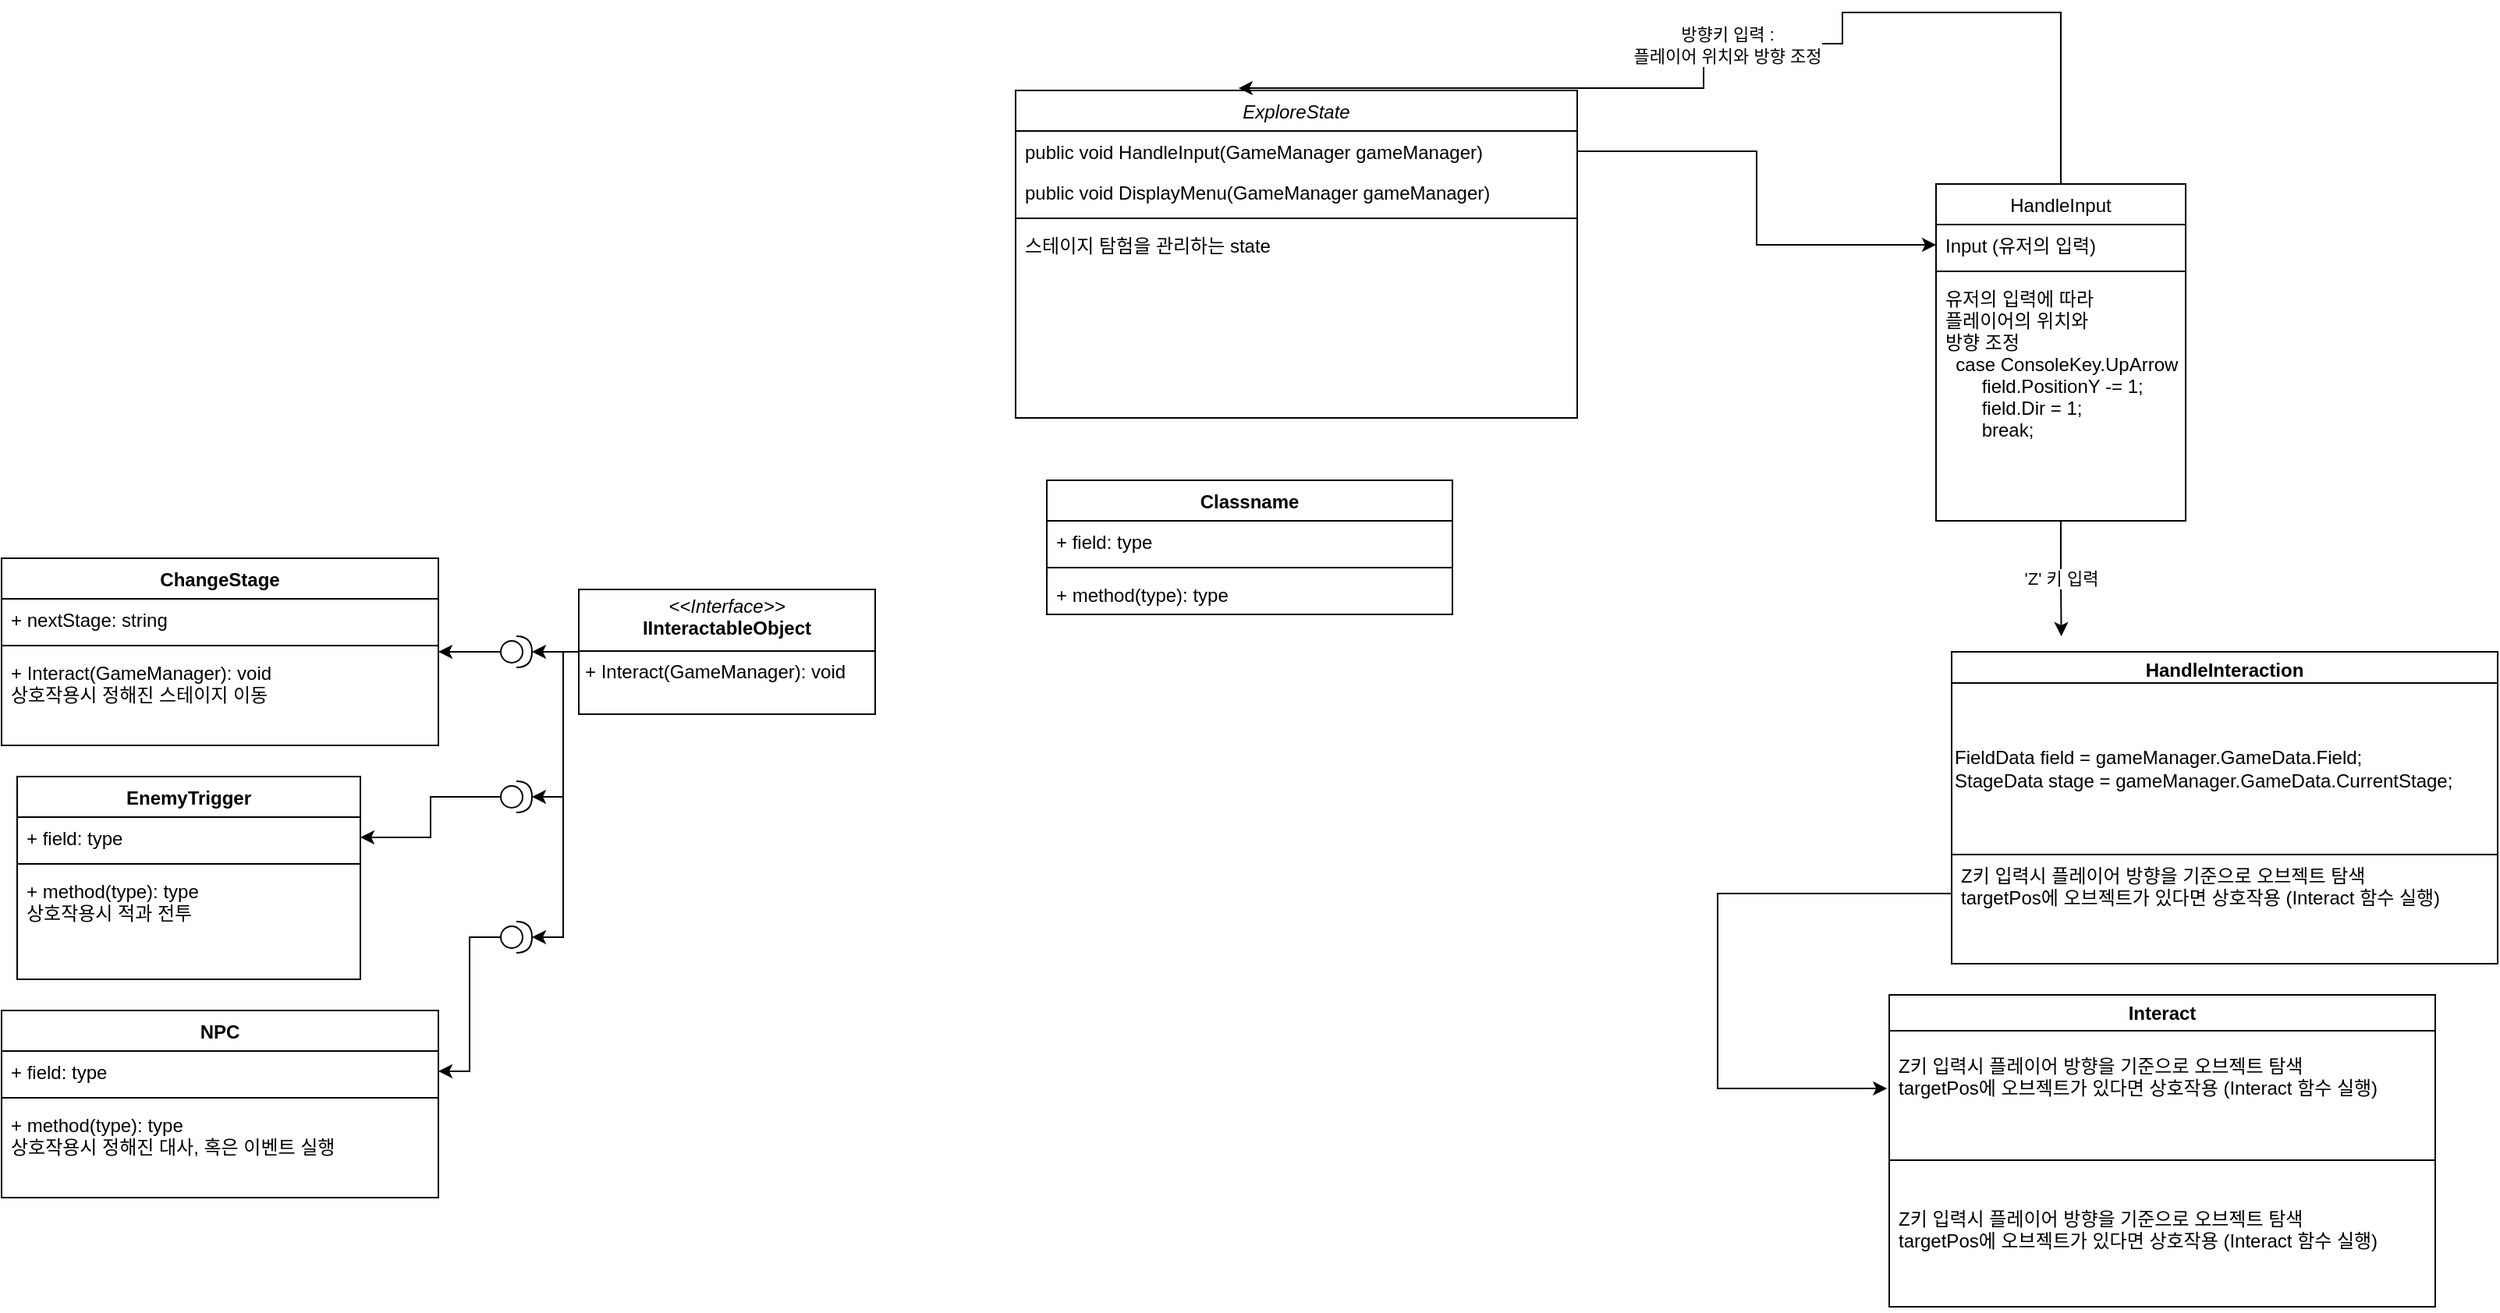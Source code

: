 <mxfile version="26.0.11">
  <diagram id="C5RBs43oDa-KdzZeNtuy" name="Page-1">
    <mxGraphModel dx="1434" dy="746" grid="1" gridSize="10" guides="1" tooltips="1" connect="1" arrows="1" fold="1" page="1" pageScale="1" pageWidth="2200" pageHeight="1000" math="0" shadow="0">
      <root>
        <mxCell id="WIyWlLk6GJQsqaUBKTNV-0" />
        <mxCell id="WIyWlLk6GJQsqaUBKTNV-1" parent="WIyWlLk6GJQsqaUBKTNV-0" />
        <mxCell id="zkfFHV4jXpPFQw0GAbJ--0" value="ExploreState" style="swimlane;fontStyle=2;align=center;verticalAlign=top;childLayout=stackLayout;horizontal=1;startSize=26;horizontalStack=0;resizeParent=1;resizeLast=0;collapsible=1;marginBottom=0;rounded=0;shadow=0;strokeWidth=1;" parent="WIyWlLk6GJQsqaUBKTNV-1" vertex="1">
          <mxGeometry x="720" y="110" width="360" height="210" as="geometry">
            <mxRectangle x="230" y="140" width="160" height="26" as="alternateBounds" />
          </mxGeometry>
        </mxCell>
        <mxCell id="zkfFHV4jXpPFQw0GAbJ--1" value="public void HandleInput(GameManager gameManager)" style="text;align=left;verticalAlign=top;spacingLeft=4;spacingRight=4;overflow=hidden;rotatable=0;points=[[0,0.5],[1,0.5]];portConstraint=eastwest;" parent="zkfFHV4jXpPFQw0GAbJ--0" vertex="1">
          <mxGeometry y="26" width="360" height="26" as="geometry" />
        </mxCell>
        <mxCell id="zkfFHV4jXpPFQw0GAbJ--2" value="public void DisplayMenu(GameManager gameManager)" style="text;align=left;verticalAlign=top;spacingLeft=4;spacingRight=4;overflow=hidden;rotatable=0;points=[[0,0.5],[1,0.5]];portConstraint=eastwest;rounded=0;shadow=0;html=0;" parent="zkfFHV4jXpPFQw0GAbJ--0" vertex="1">
          <mxGeometry y="52" width="360" height="26" as="geometry" />
        </mxCell>
        <mxCell id="zkfFHV4jXpPFQw0GAbJ--4" value="" style="line;html=1;strokeWidth=1;align=left;verticalAlign=middle;spacingTop=-1;spacingLeft=3;spacingRight=3;rotatable=0;labelPosition=right;points=[];portConstraint=eastwest;" parent="zkfFHV4jXpPFQw0GAbJ--0" vertex="1">
          <mxGeometry y="78" width="360" height="8" as="geometry" />
        </mxCell>
        <mxCell id="zkfFHV4jXpPFQw0GAbJ--5" value="스테이지 탐험을 관리하는 state" style="text;align=left;verticalAlign=top;spacingLeft=4;spacingRight=4;overflow=hidden;rotatable=0;points=[[0,0.5],[1,0.5]];portConstraint=eastwest;" parent="zkfFHV4jXpPFQw0GAbJ--0" vertex="1">
          <mxGeometry y="86" width="360" height="34" as="geometry" />
        </mxCell>
        <mxCell id="BtoaSFvhS7z0uUAKoil9-7" style="edgeStyle=orthogonalEdgeStyle;rounded=0;orthogonalLoop=1;jettySize=auto;html=1;entryX=0.397;entryY=-0.007;entryDx=0;entryDy=0;entryPerimeter=0;" edge="1" parent="WIyWlLk6GJQsqaUBKTNV-1" source="zkfFHV4jXpPFQw0GAbJ--17" target="zkfFHV4jXpPFQw0GAbJ--0">
          <mxGeometry relative="1" as="geometry">
            <mxPoint x="410" y="70" as="targetPoint" />
            <Array as="points">
              <mxPoint x="1390" y="60" />
              <mxPoint x="1250" y="60" />
              <mxPoint x="1250" y="80" />
              <mxPoint x="1161" y="80" />
            </Array>
          </mxGeometry>
        </mxCell>
        <mxCell id="BtoaSFvhS7z0uUAKoil9-8" value="방향키 입력 :&lt;br&gt;플레이어 위치와 방향 조정" style="edgeLabel;html=1;align=center;verticalAlign=middle;resizable=0;points=[];" vertex="1" connectable="0" parent="BtoaSFvhS7z0uUAKoil9-7">
          <mxGeometry x="0.005" y="1" relative="1" as="geometry">
            <mxPoint as="offset" />
          </mxGeometry>
        </mxCell>
        <mxCell id="BtoaSFvhS7z0uUAKoil9-9" style="edgeStyle=orthogonalEdgeStyle;rounded=0;orthogonalLoop=1;jettySize=auto;html=1;exitX=0.5;exitY=1;exitDx=0;exitDy=0;" edge="1" parent="WIyWlLk6GJQsqaUBKTNV-1" source="zkfFHV4jXpPFQw0GAbJ--17">
          <mxGeometry relative="1" as="geometry">
            <mxPoint x="1390.31" y="460" as="targetPoint" />
          </mxGeometry>
        </mxCell>
        <mxCell id="BtoaSFvhS7z0uUAKoil9-60" value="&#39;Z&#39; 키 입력" style="edgeLabel;html=1;align=center;verticalAlign=middle;resizable=0;points=[];" vertex="1" connectable="0" parent="BtoaSFvhS7z0uUAKoil9-9">
          <mxGeometry x="-0.016" relative="1" as="geometry">
            <mxPoint as="offset" />
          </mxGeometry>
        </mxCell>
        <mxCell id="zkfFHV4jXpPFQw0GAbJ--17" value="HandleInput" style="swimlane;fontStyle=0;align=center;verticalAlign=top;childLayout=stackLayout;horizontal=1;startSize=26;horizontalStack=0;resizeParent=1;resizeLast=0;collapsible=1;marginBottom=0;rounded=0;shadow=0;strokeWidth=1;" parent="WIyWlLk6GJQsqaUBKTNV-1" vertex="1">
          <mxGeometry x="1310" y="170" width="160" height="216" as="geometry">
            <mxRectangle x="550" y="140" width="160" height="26" as="alternateBounds" />
          </mxGeometry>
        </mxCell>
        <mxCell id="zkfFHV4jXpPFQw0GAbJ--18" value="Input (유저의 입력)" style="text;align=left;verticalAlign=top;spacingLeft=4;spacingRight=4;overflow=hidden;rotatable=0;points=[[0,0.5],[1,0.5]];portConstraint=eastwest;" parent="zkfFHV4jXpPFQw0GAbJ--17" vertex="1">
          <mxGeometry y="26" width="160" height="26" as="geometry" />
        </mxCell>
        <mxCell id="zkfFHV4jXpPFQw0GAbJ--23" value="" style="line;html=1;strokeWidth=1;align=left;verticalAlign=middle;spacingTop=-1;spacingLeft=3;spacingRight=3;rotatable=0;labelPosition=right;points=[];portConstraint=eastwest;" parent="zkfFHV4jXpPFQw0GAbJ--17" vertex="1">
          <mxGeometry y="52" width="160" height="8" as="geometry" />
        </mxCell>
        <mxCell id="zkfFHV4jXpPFQw0GAbJ--24" value="유저의 입력에 따라&#xa;플레이어의 위치와&#xa;방향 조정&#xa;  case ConsoleKey.UpArrow:&#xa;       field.PositionY -= 1;&#xa;       field.Dir = 1;&#xa;       break;" style="text;align=left;verticalAlign=top;spacingLeft=4;spacingRight=4;overflow=hidden;rotatable=0;points=[[0,0.5],[1,0.5]];portConstraint=eastwest;" parent="zkfFHV4jXpPFQw0GAbJ--17" vertex="1">
          <mxGeometry y="60" width="160" height="100" as="geometry" />
        </mxCell>
        <mxCell id="BtoaSFvhS7z0uUAKoil9-4" style="edgeStyle=orthogonalEdgeStyle;rounded=0;orthogonalLoop=1;jettySize=auto;html=1;entryX=0;entryY=0.5;entryDx=0;entryDy=0;" edge="1" parent="WIyWlLk6GJQsqaUBKTNV-1" source="zkfFHV4jXpPFQw0GAbJ--1" target="zkfFHV4jXpPFQw0GAbJ--18">
          <mxGeometry relative="1" as="geometry">
            <mxPoint x="1170" y="209" as="sourcePoint" />
          </mxGeometry>
        </mxCell>
        <mxCell id="BtoaSFvhS7z0uUAKoil9-10" value="HandleInteraction" style="swimlane;whiteSpace=wrap;html=1;" vertex="1" parent="WIyWlLk6GJQsqaUBKTNV-1">
          <mxGeometry x="1320" y="470" width="350" height="200" as="geometry">
            <mxRectangle x="730" y="470" width="50" height="40" as="alternateBounds" />
          </mxGeometry>
        </mxCell>
        <mxCell id="BtoaSFvhS7z0uUAKoil9-13" value="&lt;div&gt;&lt;span style=&quot;background-color: transparent; color: light-dark(rgb(0, 0, 0), rgb(255, 255, 255));&quot;&gt;FieldData field = gameManager.GameData.Field;&lt;/span&gt;&lt;/div&gt;&lt;div style=&quot;&quot;&gt;StageData stage = gameManager.GameData.CurrentStage;&lt;/div&gt;" style="whiteSpace=wrap;html=1;align=left;" vertex="1" parent="BtoaSFvhS7z0uUAKoil9-10">
          <mxGeometry y="20" width="350" height="110" as="geometry" />
        </mxCell>
        <mxCell id="BtoaSFvhS7z0uUAKoil9-21" value="Z키 입력시 플레이어 방향을 기준으로 오브젝트 탐색&#xa;targetPos에 오브젝트가 있다면 상호작용 (Interact 함수 실행)" style="text;align=left;verticalAlign=top;spacingLeft=4;spacingRight=4;overflow=hidden;rotatable=0;points=[[0,0.5],[1,0.5]];portConstraint=eastwest;" vertex="1" parent="BtoaSFvhS7z0uUAKoil9-10">
          <mxGeometry y="130" width="350" height="70" as="geometry" />
        </mxCell>
        <mxCell id="BtoaSFvhS7z0uUAKoil9-23" value="Interact" style="swimlane;whiteSpace=wrap;html=1;" vertex="1" parent="WIyWlLk6GJQsqaUBKTNV-1">
          <mxGeometry x="1280" y="690" width="350" height="200" as="geometry">
            <mxRectangle x="730" y="470" width="50" height="40" as="alternateBounds" />
          </mxGeometry>
        </mxCell>
        <mxCell id="BtoaSFvhS7z0uUAKoil9-26" value="Z키 입력시 플레이어 방향을 기준으로 오브젝트 탐색&#xa;targetPos에 오브젝트가 있다면 상호작용 (Interact 함수 실행)" style="text;align=left;verticalAlign=top;spacingLeft=4;spacingRight=4;overflow=hidden;rotatable=0;points=[[0,0.5],[1,0.5]];portConstraint=eastwest;" vertex="1" parent="BtoaSFvhS7z0uUAKoil9-23">
          <mxGeometry y="130" width="350" height="70" as="geometry" />
        </mxCell>
        <mxCell id="BtoaSFvhS7z0uUAKoil9-27" value="Z키 입력시 플레이어 방향을 기준으로 오브젝트 탐색&#xa;targetPos에 오브젝트가 있다면 상호작용 (Interact 함수 실행)" style="text;align=left;verticalAlign=top;spacingLeft=4;spacingRight=4;overflow=hidden;rotatable=0;points=[[0,0.5],[1,0.5]];portConstraint=eastwest;" vertex="1" parent="BtoaSFvhS7z0uUAKoil9-23">
          <mxGeometry y="32" width="350" height="70" as="geometry" />
        </mxCell>
        <mxCell id="BtoaSFvhS7z0uUAKoil9-29" value="" style="line;html=1;strokeWidth=1;align=left;verticalAlign=middle;spacingTop=-1;spacingLeft=3;spacingRight=3;rotatable=0;labelPosition=right;points=[];portConstraint=eastwest;" vertex="1" parent="BtoaSFvhS7z0uUAKoil9-23">
          <mxGeometry y="102" width="350" height="8" as="geometry" />
        </mxCell>
        <mxCell id="BtoaSFvhS7z0uUAKoil9-22" style="edgeStyle=orthogonalEdgeStyle;rounded=0;orthogonalLoop=1;jettySize=auto;html=1;entryX=-0.004;entryY=0.406;entryDx=0;entryDy=0;entryPerimeter=0;" edge="1" parent="WIyWlLk6GJQsqaUBKTNV-1" source="BtoaSFvhS7z0uUAKoil9-21" target="BtoaSFvhS7z0uUAKoil9-27">
          <mxGeometry relative="1" as="geometry">
            <mxPoint x="1270" y="750" as="targetPoint" />
            <Array as="points">
              <mxPoint x="1170" y="625" />
              <mxPoint x="1170" y="750" />
              <mxPoint x="1279" y="750" />
            </Array>
          </mxGeometry>
        </mxCell>
        <mxCell id="BtoaSFvhS7z0uUAKoil9-30" value="&lt;p style=&quot;margin:0px;margin-top:4px;text-align:center;&quot;&gt;&lt;i&gt;&amp;lt;&amp;lt;Interface&amp;gt;&amp;gt;&lt;/i&gt;&lt;br&gt;&lt;b&gt;IInteractableObject&lt;/b&gt;&lt;/p&gt;&lt;hr size=&quot;1&quot; style=&quot;border-style:solid;&quot;&gt;&lt;p style=&quot;margin:0px;margin-left:4px;&quot;&gt;+ Interact(GameManager): void&lt;/p&gt;" style="verticalAlign=top;align=left;overflow=fill;html=1;whiteSpace=wrap;" vertex="1" parent="WIyWlLk6GJQsqaUBKTNV-1">
          <mxGeometry x="440" y="430" width="190" height="80" as="geometry" />
        </mxCell>
        <mxCell id="BtoaSFvhS7z0uUAKoil9-37" style="edgeStyle=orthogonalEdgeStyle;rounded=0;orthogonalLoop=1;jettySize=auto;html=1;exitX=0;exitY=0.5;exitDx=0;exitDy=0;exitPerimeter=0;" edge="1" parent="WIyWlLk6GJQsqaUBKTNV-1" source="BtoaSFvhS7z0uUAKoil9-31">
          <mxGeometry relative="1" as="geometry">
            <mxPoint x="350" y="470" as="targetPoint" />
            <mxPoint x="360" y="470" as="sourcePoint" />
          </mxGeometry>
        </mxCell>
        <mxCell id="BtoaSFvhS7z0uUAKoil9-31" value="" style="shape=providedRequiredInterface;html=1;verticalLabelPosition=bottom;sketch=0;" vertex="1" parent="WIyWlLk6GJQsqaUBKTNV-1">
          <mxGeometry x="390" y="460" width="20" height="20" as="geometry" />
        </mxCell>
        <mxCell id="BtoaSFvhS7z0uUAKoil9-39" value="ChangeStage" style="swimlane;fontStyle=1;align=center;verticalAlign=top;childLayout=stackLayout;horizontal=1;startSize=26;horizontalStack=0;resizeParent=1;resizeParentMax=0;resizeLast=0;collapsible=1;marginBottom=0;whiteSpace=wrap;html=1;" vertex="1" parent="WIyWlLk6GJQsqaUBKTNV-1">
          <mxGeometry x="70" y="410" width="280" height="120" as="geometry" />
        </mxCell>
        <mxCell id="BtoaSFvhS7z0uUAKoil9-40" value="+ nextStage: string" style="text;strokeColor=none;fillColor=none;align=left;verticalAlign=top;spacingLeft=4;spacingRight=4;overflow=hidden;rotatable=0;points=[[0,0.5],[1,0.5]];portConstraint=eastwest;whiteSpace=wrap;html=1;" vertex="1" parent="BtoaSFvhS7z0uUAKoil9-39">
          <mxGeometry y="26" width="280" height="26" as="geometry" />
        </mxCell>
        <mxCell id="BtoaSFvhS7z0uUAKoil9-41" value="" style="line;strokeWidth=1;fillColor=none;align=left;verticalAlign=middle;spacingTop=-1;spacingLeft=3;spacingRight=3;rotatable=0;labelPosition=right;points=[];portConstraint=eastwest;strokeColor=inherit;" vertex="1" parent="BtoaSFvhS7z0uUAKoil9-39">
          <mxGeometry y="52" width="280" height="8" as="geometry" />
        </mxCell>
        <mxCell id="BtoaSFvhS7z0uUAKoil9-42" value="+ Interact(GameManager): void&lt;br&gt;상호작용시 정해진 스테이지 이동" style="text;strokeColor=none;fillColor=none;align=left;verticalAlign=top;spacingLeft=4;spacingRight=4;overflow=hidden;rotatable=0;points=[[0,0.5],[1,0.5]];portConstraint=eastwest;whiteSpace=wrap;html=1;" vertex="1" parent="BtoaSFvhS7z0uUAKoil9-39">
          <mxGeometry y="60" width="280" height="60" as="geometry" />
        </mxCell>
        <mxCell id="BtoaSFvhS7z0uUAKoil9-43" style="edgeStyle=orthogonalEdgeStyle;rounded=0;orthogonalLoop=1;jettySize=auto;html=1;exitX=0;exitY=0.5;exitDx=0;exitDy=0;exitPerimeter=0;entryX=1;entryY=0.5;entryDx=0;entryDy=0;" edge="1" parent="WIyWlLk6GJQsqaUBKTNV-1" source="BtoaSFvhS7z0uUAKoil9-44" target="BtoaSFvhS7z0uUAKoil9-46">
          <mxGeometry relative="1" as="geometry">
            <mxPoint x="350" y="563" as="targetPoint" />
            <mxPoint x="360" y="563" as="sourcePoint" />
          </mxGeometry>
        </mxCell>
        <mxCell id="BtoaSFvhS7z0uUAKoil9-44" value="" style="shape=providedRequiredInterface;html=1;verticalLabelPosition=bottom;sketch=0;" vertex="1" parent="WIyWlLk6GJQsqaUBKTNV-1">
          <mxGeometry x="390" y="553" width="20" height="20" as="geometry" />
        </mxCell>
        <mxCell id="BtoaSFvhS7z0uUAKoil9-45" value="EnemyTrigger" style="swimlane;fontStyle=1;align=center;verticalAlign=top;childLayout=stackLayout;horizontal=1;startSize=26;horizontalStack=0;resizeParent=1;resizeParentMax=0;resizeLast=0;collapsible=1;marginBottom=0;whiteSpace=wrap;html=1;" vertex="1" parent="WIyWlLk6GJQsqaUBKTNV-1">
          <mxGeometry x="80" y="550" width="220" height="130" as="geometry" />
        </mxCell>
        <mxCell id="BtoaSFvhS7z0uUAKoil9-46" value="+ field: type" style="text;strokeColor=none;fillColor=none;align=left;verticalAlign=top;spacingLeft=4;spacingRight=4;overflow=hidden;rotatable=0;points=[[0,0.5],[1,0.5]];portConstraint=eastwest;whiteSpace=wrap;html=1;" vertex="1" parent="BtoaSFvhS7z0uUAKoil9-45">
          <mxGeometry y="26" width="220" height="26" as="geometry" />
        </mxCell>
        <mxCell id="BtoaSFvhS7z0uUAKoil9-47" value="" style="line;strokeWidth=1;fillColor=none;align=left;verticalAlign=middle;spacingTop=-1;spacingLeft=3;spacingRight=3;rotatable=0;labelPosition=right;points=[];portConstraint=eastwest;strokeColor=inherit;" vertex="1" parent="BtoaSFvhS7z0uUAKoil9-45">
          <mxGeometry y="52" width="220" height="8" as="geometry" />
        </mxCell>
        <mxCell id="BtoaSFvhS7z0uUAKoil9-48" value="+ method(type): type&lt;div&gt;상호작용시 적과 전투&lt;/div&gt;" style="text;strokeColor=none;fillColor=none;align=left;verticalAlign=top;spacingLeft=4;spacingRight=4;overflow=hidden;rotatable=0;points=[[0,0.5],[1,0.5]];portConstraint=eastwest;whiteSpace=wrap;html=1;" vertex="1" parent="BtoaSFvhS7z0uUAKoil9-45">
          <mxGeometry y="60" width="220" height="70" as="geometry" />
        </mxCell>
        <mxCell id="BtoaSFvhS7z0uUAKoil9-49" style="edgeStyle=orthogonalEdgeStyle;rounded=0;orthogonalLoop=1;jettySize=auto;html=1;exitX=0;exitY=0.5;exitDx=0;exitDy=0;exitPerimeter=0;entryX=1;entryY=0.5;entryDx=0;entryDy=0;" edge="1" source="BtoaSFvhS7z0uUAKoil9-50" parent="WIyWlLk6GJQsqaUBKTNV-1" target="BtoaSFvhS7z0uUAKoil9-52">
          <mxGeometry relative="1" as="geometry">
            <mxPoint x="350" y="653" as="targetPoint" />
            <mxPoint x="360" y="653" as="sourcePoint" />
          </mxGeometry>
        </mxCell>
        <mxCell id="BtoaSFvhS7z0uUAKoil9-50" value="" style="shape=providedRequiredInterface;html=1;verticalLabelPosition=bottom;sketch=0;" vertex="1" parent="WIyWlLk6GJQsqaUBKTNV-1">
          <mxGeometry x="390" y="643" width="20" height="20" as="geometry" />
        </mxCell>
        <mxCell id="BtoaSFvhS7z0uUAKoil9-51" value="NPC" style="swimlane;fontStyle=1;align=center;verticalAlign=top;childLayout=stackLayout;horizontal=1;startSize=26;horizontalStack=0;resizeParent=1;resizeParentMax=0;resizeLast=0;collapsible=1;marginBottom=0;whiteSpace=wrap;html=1;" vertex="1" parent="WIyWlLk6GJQsqaUBKTNV-1">
          <mxGeometry x="70" y="700" width="280" height="120" as="geometry" />
        </mxCell>
        <mxCell id="BtoaSFvhS7z0uUAKoil9-52" value="+ field: type" style="text;strokeColor=none;fillColor=none;align=left;verticalAlign=top;spacingLeft=4;spacingRight=4;overflow=hidden;rotatable=0;points=[[0,0.5],[1,0.5]];portConstraint=eastwest;whiteSpace=wrap;html=1;" vertex="1" parent="BtoaSFvhS7z0uUAKoil9-51">
          <mxGeometry y="26" width="280" height="26" as="geometry" />
        </mxCell>
        <mxCell id="BtoaSFvhS7z0uUAKoil9-53" value="" style="line;strokeWidth=1;fillColor=none;align=left;verticalAlign=middle;spacingTop=-1;spacingLeft=3;spacingRight=3;rotatable=0;labelPosition=right;points=[];portConstraint=eastwest;strokeColor=inherit;" vertex="1" parent="BtoaSFvhS7z0uUAKoil9-51">
          <mxGeometry y="52" width="280" height="8" as="geometry" />
        </mxCell>
        <mxCell id="BtoaSFvhS7z0uUAKoil9-54" value="+ method(type): type&lt;br&gt;상호작용시 정해진 대사, 혹은 이벤트 실행" style="text;strokeColor=none;fillColor=none;align=left;verticalAlign=top;spacingLeft=4;spacingRight=4;overflow=hidden;rotatable=0;points=[[0,0.5],[1,0.5]];portConstraint=eastwest;whiteSpace=wrap;html=1;" vertex="1" parent="BtoaSFvhS7z0uUAKoil9-51">
          <mxGeometry y="60" width="280" height="60" as="geometry" />
        </mxCell>
        <mxCell id="BtoaSFvhS7z0uUAKoil9-56" style="edgeStyle=orthogonalEdgeStyle;rounded=0;orthogonalLoop=1;jettySize=auto;html=1;entryX=1;entryY=0.5;entryDx=0;entryDy=0;entryPerimeter=0;" edge="1" parent="WIyWlLk6GJQsqaUBKTNV-1" source="BtoaSFvhS7z0uUAKoil9-30" target="BtoaSFvhS7z0uUAKoil9-31">
          <mxGeometry relative="1" as="geometry" />
        </mxCell>
        <mxCell id="BtoaSFvhS7z0uUAKoil9-57" style="edgeStyle=orthogonalEdgeStyle;rounded=0;orthogonalLoop=1;jettySize=auto;html=1;entryX=1;entryY=0.5;entryDx=0;entryDy=0;entryPerimeter=0;" edge="1" parent="WIyWlLk6GJQsqaUBKTNV-1" source="BtoaSFvhS7z0uUAKoil9-30" target="BtoaSFvhS7z0uUAKoil9-44">
          <mxGeometry relative="1" as="geometry">
            <Array as="points">
              <mxPoint x="430" y="470" />
              <mxPoint x="430" y="563" />
            </Array>
          </mxGeometry>
        </mxCell>
        <mxCell id="BtoaSFvhS7z0uUAKoil9-58" style="edgeStyle=orthogonalEdgeStyle;rounded=0;orthogonalLoop=1;jettySize=auto;html=1;entryX=1;entryY=0.5;entryDx=0;entryDy=0;entryPerimeter=0;" edge="1" parent="WIyWlLk6GJQsqaUBKTNV-1" source="BtoaSFvhS7z0uUAKoil9-30" target="BtoaSFvhS7z0uUAKoil9-50">
          <mxGeometry relative="1" as="geometry">
            <Array as="points">
              <mxPoint x="430" y="470" />
              <mxPoint x="430" y="653" />
            </Array>
          </mxGeometry>
        </mxCell>
        <mxCell id="BtoaSFvhS7z0uUAKoil9-63" value="Classname" style="swimlane;fontStyle=1;align=center;verticalAlign=top;childLayout=stackLayout;horizontal=1;startSize=26;horizontalStack=0;resizeParent=1;resizeParentMax=0;resizeLast=0;collapsible=1;marginBottom=0;whiteSpace=wrap;html=1;" vertex="1" parent="WIyWlLk6GJQsqaUBKTNV-1">
          <mxGeometry x="740" y="360" width="260" height="86" as="geometry" />
        </mxCell>
        <mxCell id="BtoaSFvhS7z0uUAKoil9-64" value="+ field: type" style="text;strokeColor=none;fillColor=none;align=left;verticalAlign=top;spacingLeft=4;spacingRight=4;overflow=hidden;rotatable=0;points=[[0,0.5],[1,0.5]];portConstraint=eastwest;whiteSpace=wrap;html=1;" vertex="1" parent="BtoaSFvhS7z0uUAKoil9-63">
          <mxGeometry y="26" width="260" height="26" as="geometry" />
        </mxCell>
        <mxCell id="BtoaSFvhS7z0uUAKoil9-65" value="" style="line;strokeWidth=1;fillColor=none;align=left;verticalAlign=middle;spacingTop=-1;spacingLeft=3;spacingRight=3;rotatable=0;labelPosition=right;points=[];portConstraint=eastwest;strokeColor=inherit;" vertex="1" parent="BtoaSFvhS7z0uUAKoil9-63">
          <mxGeometry y="52" width="260" height="8" as="geometry" />
        </mxCell>
        <mxCell id="BtoaSFvhS7z0uUAKoil9-66" value="+ method(type): type" style="text;strokeColor=none;fillColor=none;align=left;verticalAlign=top;spacingLeft=4;spacingRight=4;overflow=hidden;rotatable=0;points=[[0,0.5],[1,0.5]];portConstraint=eastwest;whiteSpace=wrap;html=1;" vertex="1" parent="BtoaSFvhS7z0uUAKoil9-63">
          <mxGeometry y="60" width="260" height="26" as="geometry" />
        </mxCell>
      </root>
    </mxGraphModel>
  </diagram>
</mxfile>
